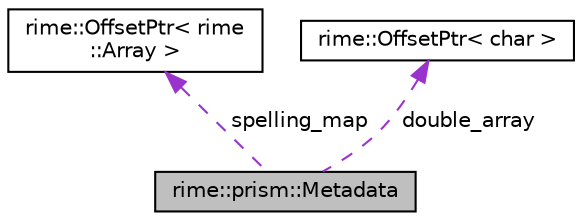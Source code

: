 digraph "rime::prism::Metadata"
{
  edge [fontname="Helvetica",fontsize="10",labelfontname="Helvetica",labelfontsize="10"];
  node [fontname="Helvetica",fontsize="10",shape=record];
  Node1 [label="rime::prism::Metadata",height=0.2,width=0.4,color="black", fillcolor="grey75", style="filled" fontcolor="black"];
  Node2 -> Node1 [dir="back",color="darkorchid3",fontsize="10",style="dashed",label=" spelling_map" ,fontname="Helvetica"];
  Node2 [label="rime::OffsetPtr\< rime\l::Array \>",height=0.2,width=0.4,color="black", fillcolor="white", style="filled",URL="$a00102.html"];
  Node3 -> Node1 [dir="back",color="darkorchid3",fontsize="10",style="dashed",label=" double_array" ,fontname="Helvetica"];
  Node3 [label="rime::OffsetPtr\< char \>",height=0.2,width=0.4,color="black", fillcolor="white", style="filled",URL="$a00102.html"];
}
